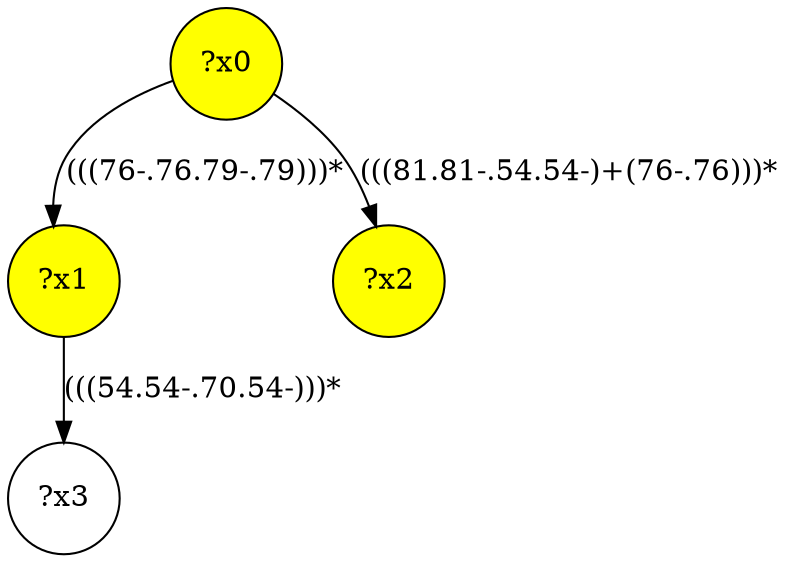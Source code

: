 digraph g {
	x1 [fillcolor="yellow", style="filled," shape=circle, label="?x1"];
	x2 [fillcolor="yellow", style="filled," shape=circle, label="?x2"];
	x0 [fillcolor="yellow", style="filled," shape=circle, label="?x0"];
	x0 -> x1 [label="(((76-.76.79-.79)))*"];
	x0 -> x2 [label="(((81.81-.54.54-)+(76-.76)))*"];
	x3 [shape=circle, label="?x3"];
	x1 -> x3 [label="(((54.54-.70.54-)))*"];
}
